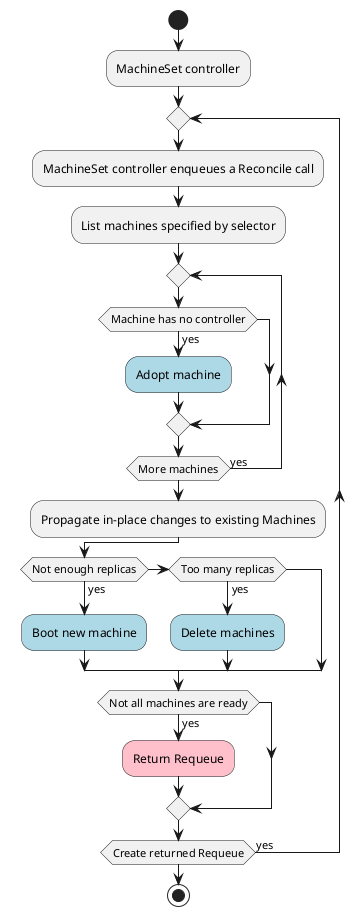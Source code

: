 @startuml cluster-admission-machineset-controller

start;
:MachineSet controller;

repeat
  :MachineSet controller enqueues a Reconcile call;
  :List machines specified by selector;
  repeat
    if (Machine has no controller) then (yes)
      #LightBlue:Adopt machine;
    endif
  repeat while (More machines) is (yes)
  :Propagate in-place changes to existing Machines;
  if (Not enough replicas) then (yes)
    #LightBlue:Boot new machine;
  elseif (Too many replicas) then (yes)
    #LightBlue:Delete machines;
  endif
  if (Not all machines are ready) then (yes)
    #Pink:Return Requeue;
  endif
repeat while (Create returned Requeue) is (yes)
stop;

@enduml